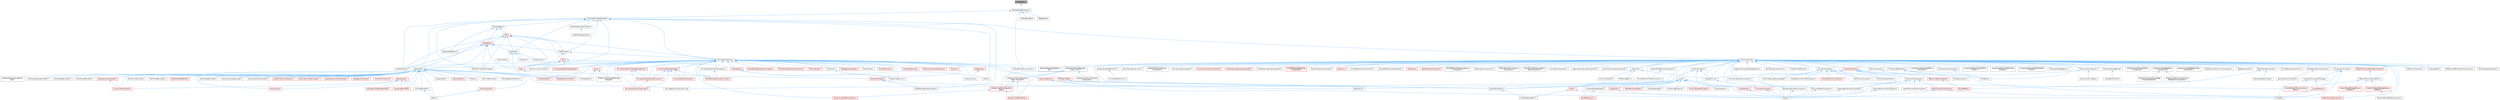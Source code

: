 digraph "WordMutex.h"
{
 // INTERACTIVE_SVG=YES
 // LATEX_PDF_SIZE
  bgcolor="transparent";
  edge [fontname=Helvetica,fontsize=10,labelfontname=Helvetica,labelfontsize=10];
  node [fontname=Helvetica,fontsize=10,shape=box,height=0.2,width=0.4];
  Node1 [id="Node000001",label="WordMutex.h",height=0.2,width=0.4,color="gray40", fillcolor="grey60", style="filled", fontcolor="black",tooltip=" "];
  Node1 -> Node2 [id="edge1_Node000001_Node000002",dir="back",color="steelblue1",style="solid",tooltip=" "];
  Node2 [id="Node000002",label="MallocBinnedCommon.h",height=0.2,width=0.4,color="grey40", fillcolor="white", style="filled",URL="$d9/d32/MallocBinnedCommon_8h.html",tooltip=" "];
  Node2 -> Node3 [id="edge2_Node000002_Node000003",dir="back",color="steelblue1",style="solid",tooltip=" "];
  Node3 [id="Node000003",label="ConcurrentLinearAllocator.h",height=0.2,width=0.4,color="grey40", fillcolor="white", style="filled",URL="$d7/d84/ConcurrentLinearAllocator_8h.html",tooltip=" "];
  Node3 -> Node4 [id="edge3_Node000003_Node000004",dir="back",color="steelblue1",style="solid",tooltip=" "];
  Node4 [id="Node000004",label="ActorComponent.h",height=0.2,width=0.4,color="grey40", fillcolor="white", style="filled",URL="$da/db1/ActorComponent_8h.html",tooltip=" "];
  Node4 -> Node5 [id="edge4_Node000004_Node000005",dir="back",color="steelblue1",style="solid",tooltip=" "];
  Node5 [id="Node000005",label="AIPerceptionComponent.h",height=0.2,width=0.4,color="grey40", fillcolor="white", style="filled",URL="$d6/d0a/AIPerceptionComponent_8h.html",tooltip=" "];
  Node4 -> Node6 [id="edge5_Node000004_Node000006",dir="back",color="steelblue1",style="solid",tooltip=" "];
  Node6 [id="Node000006",label="AIPerceptionStimuliSource\lComponent.h",height=0.2,width=0.4,color="grey40", fillcolor="white", style="filled",URL="$df/da3/AIPerceptionStimuliSourceComponent_8h.html",tooltip=" "];
  Node4 -> Node7 [id="edge6_Node000004_Node000007",dir="back",color="steelblue1",style="solid",tooltip=" "];
  Node7 [id="Node000007",label="ActorTextureStreamingBuild\lDataComponent.h",height=0.2,width=0.4,color="grey40", fillcolor="white", style="filled",URL="$d2/d6d/ActorTextureStreamingBuildDataComponent_8h.html",tooltip=" "];
  Node4 -> Node8 [id="edge7_Node000004_Node000008",dir="back",color="steelblue1",style="solid",tooltip=" "];
  Node8 [id="Node000008",label="AnimNextComponent.h",height=0.2,width=0.4,color="grey40", fillcolor="white", style="filled",URL="$d2/d67/AnimNextComponent_8h.html",tooltip=" "];
  Node4 -> Node9 [id="edge8_Node000004_Node000009",dir="back",color="steelblue1",style="solid",tooltip=" "];
  Node9 [id="Node000009",label="ApplicationLifecycleComponent.h",height=0.2,width=0.4,color="grey40", fillcolor="white", style="filled",URL="$de/db6/ApplicationLifecycleComponent_8h.html",tooltip=" "];
  Node4 -> Node10 [id="edge9_Node000004_Node000010",dir="back",color="steelblue1",style="solid",tooltip=" "];
  Node10 [id="Node000010",label="AsyncPhysicsInputComponent.h",height=0.2,width=0.4,color="grey40", fillcolor="white", style="filled",URL="$da/d20/AsyncPhysicsInputComponent_8h.html",tooltip=" "];
  Node4 -> Node11 [id="edge10_Node000004_Node000011",dir="back",color="steelblue1",style="solid",tooltip=" "];
  Node11 [id="Node000011",label="BlackboardComponent.h",height=0.2,width=0.4,color="grey40", fillcolor="white", style="filled",URL="$d9/d2d/BlackboardComponent_8h.html",tooltip=" "];
  Node11 -> Node12 [id="edge11_Node000011_Node000012",dir="back",color="steelblue1",style="solid",tooltip=" "];
  Node12 [id="Node000012",label="BlackboardKeyAllTypes.h",height=0.2,width=0.4,color="grey40", fillcolor="white", style="filled",URL="$d5/d34/BlackboardKeyAllTypes_8h.html",tooltip=" "];
  Node11 -> Node13 [id="edge12_Node000011_Node000013",dir="back",color="steelblue1",style="solid",tooltip=" "];
  Node13 [id="Node000013",label="ValueOrBBKey.h",height=0.2,width=0.4,color="red", fillcolor="#FFF0F0", style="filled",URL="$d4/d32/ValueOrBBKey_8h.html",tooltip=" "];
  Node4 -> Node37 [id="edge13_Node000004_Node000037",dir="back",color="steelblue1",style="solid",tooltip=" "];
  Node37 [id="Node000037",label="BlueprintComponentNodeSpawner.h",height=0.2,width=0.4,color="grey40", fillcolor="white", style="filled",URL="$d2/d98/BlueprintComponentNodeSpawner_8h.html",tooltip=" "];
  Node4 -> Node38 [id="edge14_Node000004_Node000038",dir="back",color="steelblue1",style="solid",tooltip=" "];
  Node38 [id="Node000038",label="BlueprintGraphDefinitions.h",height=0.2,width=0.4,color="grey40", fillcolor="white", style="filled",URL="$d7/d5e/BlueprintGraphDefinitions_8h.html",tooltip=" "];
  Node38 -> Node39 [id="edge15_Node000038_Node000039",dir="back",color="steelblue1",style="solid",tooltip=" "];
  Node39 [id="Node000039",label="AnimGraphDefinitions.h",height=0.2,width=0.4,color="grey40", fillcolor="white", style="filled",URL="$d9/d78/AnimGraphDefinitions_8h.html",tooltip=" "];
  Node4 -> Node40 [id="edge16_Node000004_Node000040",dir="back",color="steelblue1",style="solid",tooltip=" "];
  Node40 [id="Node000040",label="BoundsCopyComponent.h",height=0.2,width=0.4,color="grey40", fillcolor="white", style="filled",URL="$d2/d10/BoundsCopyComponent_8h.html",tooltip=" "];
  Node4 -> Node41 [id="edge17_Node000004_Node000041",dir="back",color="steelblue1",style="solid",tooltip=" "];
  Node41 [id="Node000041",label="BrainComponent.h",height=0.2,width=0.4,color="grey40", fillcolor="white", style="filled",URL="$d6/dc0/BrainComponent_8h.html",tooltip=" "];
  Node41 -> Node42 [id="edge18_Node000041_Node000042",dir="back",color="steelblue1",style="solid",tooltip=" "];
  Node42 [id="Node000042",label="BehaviorTreeComponent.h",height=0.2,width=0.4,color="red", fillcolor="#FFF0F0", style="filled",URL="$dc/d7b/BehaviorTreeComponent_8h.html",tooltip=" "];
  Node42 -> Node13 [id="edge19_Node000042_Node000013",dir="back",color="steelblue1",style="solid",tooltip=" "];
  Node4 -> Node70 [id="edge20_Node000004_Node000070",dir="back",color="steelblue1",style="solid",tooltip=" "];
  Node70 [id="Node000070",label="ChaosMoverBackend.h",height=0.2,width=0.4,color="grey40", fillcolor="white", style="filled",URL="$de/d0f/ChaosMoverBackend_8h.html",tooltip=" "];
  Node4 -> Node71 [id="edge21_Node000004_Node000071",dir="back",color="steelblue1",style="solid",tooltip=" "];
  Node71 [id="Node000071",label="Character.h",height=0.2,width=0.4,color="grey40", fillcolor="white", style="filled",URL="$db/dc7/Character_8h.html",tooltip=" "];
  Node71 -> Node72 [id="edge22_Node000071_Node000072",dir="back",color="steelblue1",style="solid",tooltip=" "];
  Node72 [id="Node000072",label="ArchVisCharacter.h",height=0.2,width=0.4,color="grey40", fillcolor="white", style="filled",URL="$d3/d2b/ArchVisCharacter_8h.html",tooltip=" "];
  Node71 -> Node73 [id="edge23_Node000071_Node000073",dir="back",color="steelblue1",style="solid",tooltip=" "];
  Node73 [id="Node000073",label="EQSTestingPawn.h",height=0.2,width=0.4,color="grey40", fillcolor="white", style="filled",URL="$de/d48/EQSTestingPawn_8h.html",tooltip=" "];
  Node71 -> Node74 [id="edge24_Node000071_Node000074",dir="back",color="steelblue1",style="solid",tooltip=" "];
  Node74 [id="Node000074",label="EngineMinimal.h",height=0.2,width=0.4,color="grey40", fillcolor="white", style="filled",URL="$d0/d2c/EngineMinimal_8h.html",tooltip=" "];
  Node74 -> Node75 [id="edge25_Node000074_Node000075",dir="back",color="steelblue1",style="solid",tooltip=" "];
  Node75 [id="Node000075",label="Engine.h",height=0.2,width=0.4,color="grey40", fillcolor="white", style="filled",URL="$d1/d34/Public_2Engine_8h.html",tooltip=" "];
  Node4 -> Node76 [id="edge26_Node000004_Node000076",dir="back",color="steelblue1",style="solid",tooltip=" "];
  Node76 [id="Node000076",label="ClusterUnionReplicatedProxy\lComponent.h",height=0.2,width=0.4,color="grey40", fillcolor="white", style="filled",URL="$da/d2c/ClusterUnionReplicatedProxyComponent_8h.html",tooltip=" "];
  Node4 -> Node77 [id="edge27_Node000004_Node000077",dir="back",color="steelblue1",style="solid",tooltip=" "];
  Node77 [id="Node000077",label="ComponentAssetBroker.h",height=0.2,width=0.4,color="grey40", fillcolor="white", style="filled",URL="$da/ddd/ComponentAssetBroker_8h.html",tooltip=" "];
  Node77 -> Node78 [id="edge28_Node000077_Node000078",dir="back",color="steelblue1",style="solid",tooltip=" "];
  Node78 [id="Node000078",label="AudioEditorModule.h",height=0.2,width=0.4,color="grey40", fillcolor="white", style="filled",URL="$d4/d28/AudioEditorModule_8h.html",tooltip=" "];
  Node4 -> Node79 [id="edge29_Node000004_Node000079",dir="back",color="steelblue1",style="solid",tooltip=" "];
  Node79 [id="Node000079",label="ComponentEditorContextMenu\lContex.h",height=0.2,width=0.4,color="grey40", fillcolor="white", style="filled",URL="$db/d71/ComponentEditorContextMenuContex_8h.html",tooltip=" "];
  Node4 -> Node80 [id="edge30_Node000004_Node000080",dir="back",color="steelblue1",style="solid",tooltip=" "];
  Node80 [id="Node000080",label="ComponentEditorUtils.h",height=0.2,width=0.4,color="grey40", fillcolor="white", style="filled",URL="$d0/d4b/ComponentEditorUtils_8h.html",tooltip=" "];
  Node80 -> Node81 [id="edge31_Node000080_Node000081",dir="back",color="steelblue1",style="solid",tooltip=" "];
  Node81 [id="Node000081",label="PackedLevelActor.h",height=0.2,width=0.4,color="grey40", fillcolor="white", style="filled",URL="$d7/dfa/PackedLevelActor_8h.html",tooltip=" "];
  Node80 -> Node82 [id="edge32_Node000080_Node000082",dir="back",color="steelblue1",style="solid",tooltip=" "];
  Node82 [id="Node000082",label="UnrealEd.h",height=0.2,width=0.4,color="grey40", fillcolor="white", style="filled",URL="$d2/d5f/UnrealEd_8h.html",tooltip=" "];
  Node4 -> Node83 [id="edge33_Node000004_Node000083",dir="back",color="steelblue1",style="solid",tooltip=" "];
  Node83 [id="Node000083",label="ComponentElementEditorCopy\lAndPaste.h",height=0.2,width=0.4,color="grey40", fillcolor="white", style="filled",URL="$da/d37/ComponentElementEditorCopyAndPaste_8h.html",tooltip=" "];
  Node4 -> Node84 [id="edge34_Node000004_Node000084",dir="back",color="steelblue1",style="solid",tooltip=" "];
  Node84 [id="Node000084",label="ComponentRecreateRenderState\lContext.h",height=0.2,width=0.4,color="grey40", fillcolor="white", style="filled",URL="$de/dd0/ComponentRecreateRenderStateContext_8h.html",tooltip=" "];
  Node4 -> Node85 [id="edge35_Node000004_Node000085",dir="back",color="steelblue1",style="solid",tooltip=" "];
  Node85 [id="Node000085",label="ComponentTypeRegistry.h",height=0.2,width=0.4,color="grey40", fillcolor="white", style="filled",URL="$dd/d81/ComponentTypeRegistry_8h.html",tooltip=" "];
  Node4 -> Node86 [id="edge36_Node000004_Node000086",dir="back",color="steelblue1",style="solid",tooltip=" "];
  Node86 [id="Node000086",label="ComponentVisualizer.h",height=0.2,width=0.4,color="grey40", fillcolor="white", style="filled",URL="$d3/d9b/ComponentVisualizer_8h.html",tooltip=" "];
  Node86 -> Node87 [id="edge37_Node000086_Node000087",dir="back",color="steelblue1",style="solid",tooltip=" "];
  Node87 [id="Node000087",label="ComponentVisualizerManager.h",height=0.2,width=0.4,color="grey40", fillcolor="white", style="filled",URL="$d5/d81/ComponentVisualizerManager_8h.html",tooltip=" "];
  Node87 -> Node82 [id="edge38_Node000087_Node000082",dir="back",color="steelblue1",style="solid",tooltip=" "];
  Node87 -> Node88 [id="edge39_Node000087_Node000088",dir="back",color="steelblue1",style="solid",tooltip=" "];
  Node88 [id="Node000088",label="UnrealEdEngine.h",height=0.2,width=0.4,color="red", fillcolor="#FFF0F0", style="filled",URL="$d2/d51/UnrealEdEngine_8h.html",tooltip=" "];
  Node88 -> Node82 [id="edge40_Node000088_Node000082",dir="back",color="steelblue1",style="solid",tooltip=" "];
  Node86 -> Node82 [id="edge41_Node000086_Node000082",dir="back",color="steelblue1",style="solid",tooltip=" "];
  Node86 -> Node88 [id="edge42_Node000086_Node000088",dir="back",color="steelblue1",style="solid",tooltip=" "];
  Node4 -> Node90 [id="edge43_Node000004_Node000090",dir="back",color="steelblue1",style="solid",tooltip=" "];
  Node90 [id="Node000090",label="DisplayClusterConfiguration\lTypes_ICVFX.h",height=0.2,width=0.4,color="grey40", fillcolor="white", style="filled",URL="$d3/dc4/DisplayClusterConfigurationTypes__ICVFX_8h.html",tooltip=" "];
  Node90 -> Node91 [id="edge44_Node000090_Node000091",dir="back",color="steelblue1",style="solid",tooltip=" "];
  Node91 [id="Node000091",label="DisplayClusterConfiguration\lTypes.h",height=0.2,width=0.4,color="red", fillcolor="#FFF0F0", style="filled",URL="$d5/dc6/DisplayClusterConfigurationTypes_8h.html",tooltip=" "];
  Node91 -> Node94 [id="edge45_Node000091_Node000094",dir="back",color="steelblue1",style="solid",tooltip=" "];
  Node94 [id="Node000094",label="DisplayClusterNetConnection.h",height=0.2,width=0.4,color="red", fillcolor="#FFF0F0", style="filled",URL="$d0/df0/DisplayClusterNetConnection_8h.html",tooltip=" "];
  Node91 -> Node96 [id="edge46_Node000091_Node000096",dir="back",color="steelblue1",style="solid",tooltip=" "];
  Node96 [id="Node000096",label="DisplayClusterRootActor.h",height=0.2,width=0.4,color="red", fillcolor="#FFF0F0", style="filled",URL="$d0/d41/DisplayClusterRootActor_8h.html",tooltip=" "];
  Node90 -> Node101 [id="edge47_Node000090_Node000101",dir="back",color="steelblue1",style="solid",tooltip=" "];
  Node101 [id="Node000101",label="DisplayClusterConfiguration\lTypes_Viewport.h",height=0.2,width=0.4,color="grey40", fillcolor="white", style="filled",URL="$d1/d6b/DisplayClusterConfigurationTypes__Viewport_8h.html",tooltip=" "];
  Node101 -> Node91 [id="edge48_Node000101_Node000091",dir="back",color="steelblue1",style="solid",tooltip=" "];
  Node101 -> Node96 [id="edge49_Node000101_Node000096",dir="back",color="steelblue1",style="solid",tooltip=" "];
  Node90 -> Node102 [id="edge50_Node000090_Node000102",dir="back",color="steelblue1",style="solid",tooltip=" "];
  Node102 [id="Node000102",label="DisplayClusterICVFXCamera\lComponent.h",height=0.2,width=0.4,color="grey40", fillcolor="white", style="filled",URL="$d9/de0/DisplayClusterICVFXCameraComponent_8h.html",tooltip=" "];
  Node90 -> Node96 [id="edge51_Node000090_Node000096",dir="back",color="steelblue1",style="solid",tooltip=" "];
  Node4 -> Node103 [id="edge52_Node000004_Node000103",dir="back",color="steelblue1",style="solid",tooltip=" "];
  Node103 [id="Node000103",label="DisplayClusterPreviewShare\lComponent.h",height=0.2,width=0.4,color="grey40", fillcolor="white", style="filled",URL="$d0/d2c/DisplayClusterPreviewShareComponent_8h.html",tooltip=" "];
  Node4 -> Node104 [id="edge53_Node000004_Node000104",dir="back",color="steelblue1",style="solid",tooltip=" "];
  Node104 [id="Node000104",label="DisplayClusterStageActor\lComponent.h",height=0.2,width=0.4,color="grey40", fillcolor="white", style="filled",URL="$d6/d98/DisplayClusterStageActorComponent_8h.html",tooltip=" "];
  Node104 -> Node105 [id="edge54_Node000104_Node000105",dir="back",color="steelblue1",style="solid",tooltip=" "];
  Node105 [id="Node000105",label="DisplayClusterChromakeyCard\lStageActorComponent.h",height=0.2,width=0.4,color="grey40", fillcolor="white", style="filled",URL="$db/dbc/DisplayClusterChromakeyCardStageActorComponent_8h.html",tooltip=" "];
  Node104 -> Node106 [id="edge55_Node000104_Node000106",dir="back",color="steelblue1",style="solid",tooltip=" "];
  Node106 [id="Node000106",label="DisplayClusterLightCardStage\lActorComponent.h",height=0.2,width=0.4,color="grey40", fillcolor="white", style="filled",URL="$d0/db9/DisplayClusterLightCardStageActorComponent_8h.html",tooltip=" "];
  Node4 -> Node107 [id="edge56_Node000004_Node000107",dir="back",color="steelblue1",style="solid",tooltip=" "];
  Node107 [id="Node000107",label="DisplayClusterStageGeometry\lComponent.h",height=0.2,width=0.4,color="grey40", fillcolor="white", style="filled",URL="$d2/df3/DisplayClusterStageGeometryComponent_8h.html",tooltip=" "];
  Node4 -> Node108 [id="edge57_Node000004_Node000108",dir="back",color="steelblue1",style="solid",tooltip=" "];
  Node108 [id="Node000108",label="DisplayClusterSyncTickComponent.h",height=0.2,width=0.4,color="grey40", fillcolor="white", style="filled",URL="$d5/d00/DisplayClusterSyncTickComponent_8h.html",tooltip=" "];
  Node4 -> Node109 [id="edge58_Node000004_Node000109",dir="back",color="steelblue1",style="solid",tooltip=" "];
  Node109 [id="Node000109",label="DlgReferenceTree.h",height=0.2,width=0.4,color="grey40", fillcolor="white", style="filled",URL="$db/dd3/DlgReferenceTree_8h.html",tooltip=" "];
  Node4 -> Node74 [id="edge59_Node000004_Node000074",dir="back",color="steelblue1",style="solid",tooltip=" "];
  Node4 -> Node110 [id="edge60_Node000004_Node000110",dir="back",color="steelblue1",style="solid",tooltip=" "];
  Node110 [id="Node000110",label="EngineSharedPCH.h",height=0.2,width=0.4,color="grey40", fillcolor="white", style="filled",URL="$dc/dbb/EngineSharedPCH_8h.html",tooltip=" "];
  Node110 -> Node111 [id="edge61_Node000110_Node000111",dir="back",color="steelblue1",style="solid",tooltip=" "];
  Node111 [id="Node000111",label="UnrealEdSharedPCH.h",height=0.2,width=0.4,color="grey40", fillcolor="white", style="filled",URL="$d1/de6/UnrealEdSharedPCH_8h.html",tooltip=" "];
  Node4 -> Node112 [id="edge62_Node000004_Node000112",dir="back",color="steelblue1",style="solid",tooltip=" "];
  Node112 [id="Node000112",label="GameplayTasksComponent.h",height=0.2,width=0.4,color="grey40", fillcolor="white", style="filled",URL="$d6/d36/GameplayTasksComponent_8h.html",tooltip=" "];
  Node112 -> Node113 [id="edge63_Node000112_Node000113",dir="back",color="steelblue1",style="solid",tooltip=" "];
  Node113 [id="Node000113",label="AbilitySystemComponent.h",height=0.2,width=0.4,color="grey40", fillcolor="white", style="filled",URL="$d0/da3/AbilitySystemComponent_8h.html",tooltip=" "];
  Node4 -> Node114 [id="edge64_Node000004_Node000114",dir="back",color="steelblue1",style="solid",tooltip=" "];
  Node114 [id="Node000114",label="InputComponent.h",height=0.2,width=0.4,color="grey40", fillcolor="white", style="filled",URL="$d4/de7/InputComponent_8h.html",tooltip=" "];
  Node114 -> Node74 [id="edge65_Node000114_Node000074",dir="back",color="steelblue1",style="solid",tooltip=" "];
  Node114 -> Node110 [id="edge66_Node000114_Node000110",dir="back",color="steelblue1",style="solid",tooltip=" "];
  Node114 -> Node115 [id="edge67_Node000114_Node000115",dir="back",color="steelblue1",style="solid",tooltip=" "];
  Node115 [id="Node000115",label="InputSettings.h",height=0.2,width=0.4,color="red", fillcolor="#FFF0F0", style="filled",URL="$da/d88/InputSettings_8h.html",tooltip=" "];
  Node115 -> Node75 [id="edge68_Node000115_Node000075",dir="back",color="steelblue1",style="solid",tooltip=" "];
  Node4 -> Node118 [id="edge69_Node000004_Node000118",dir="back",color="steelblue1",style="solid",tooltip=" "];
  Node118 [id="Node000118",label="KismetReinstanceUtilities.h",height=0.2,width=0.4,color="grey40", fillcolor="white", style="filled",URL="$d4/dae/KismetReinstanceUtilities_8h.html",tooltip=" "];
  Node4 -> Node119 [id="edge70_Node000004_Node000119",dir="back",color="steelblue1",style="solid",tooltip=" "];
  Node119 [id="Node000119",label="LODSyncComponent.h",height=0.2,width=0.4,color="grey40", fillcolor="white", style="filled",URL="$d0/dbf/LODSyncComponent_8h.html",tooltip=" "];
  Node4 -> Node120 [id="edge71_Node000004_Node000120",dir="back",color="steelblue1",style="solid",tooltip=" "];
  Node120 [id="Node000120",label="LandscapeEdit.h",height=0.2,width=0.4,color="grey40", fillcolor="white", style="filled",URL="$df/d61/LandscapeEdit_8h.html",tooltip=" "];
  Node4 -> Node121 [id="edge72_Node000004_Node000121",dir="back",color="steelblue1",style="solid",tooltip=" "];
  Node121 [id="Node000121",label="Level.h",height=0.2,width=0.4,color="grey40", fillcolor="white", style="filled",URL="$d9/da2/Level_8h.html",tooltip=" "];
  Node121 -> Node122 [id="edge73_Node000121_Node000122",dir="back",color="steelblue1",style="solid",tooltip=" "];
  Node122 [id="Node000122",label="AsyncRegisterLevelContext.cpp",height=0.2,width=0.4,color="grey40", fillcolor="white", style="filled",URL="$da/df8/AsyncRegisterLevelContext_8cpp.html",tooltip=" "];
  Node121 -> Node123 [id="edge74_Node000121_Node000123",dir="back",color="steelblue1",style="solid",tooltip=" "];
  Node123 [id="Node000123",label="Editor.h",height=0.2,width=0.4,color="red", fillcolor="#FFF0F0", style="filled",URL="$de/d6e/Editor_8h.html",tooltip=" "];
  Node123 -> Node82 [id="edge75_Node000123_Node000082",dir="back",color="steelblue1",style="solid",tooltip=" "];
  Node123 -> Node111 [id="edge76_Node000123_Node000111",dir="back",color="steelblue1",style="solid",tooltip=" "];
  Node121 -> Node75 [id="edge77_Node000121_Node000075",dir="back",color="steelblue1",style="solid",tooltip=" "];
  Node121 -> Node110 [id="edge78_Node000121_Node000110",dir="back",color="steelblue1",style="solid",tooltip=" "];
  Node121 -> Node350 [id="edge79_Node000121_Node000350",dir="back",color="steelblue1",style="solid",tooltip=" "];
  Node350 [id="Node000350",label="EngineUtils.h",height=0.2,width=0.4,color="red", fillcolor="#FFF0F0", style="filled",URL="$d4/d61/EngineUtils_8h.html",tooltip=" "];
  Node350 -> Node75 [id="edge80_Node000350_Node000075",dir="back",color="steelblue1",style="solid",tooltip=" "];
  Node121 -> Node357 [id="edge81_Node000121_Node000357",dir="back",color="steelblue1",style="solid",tooltip=" "];
  Node357 [id="Node000357",label="ExternalPackageHelper.h",height=0.2,width=0.4,color="grey40", fillcolor="white", style="filled",URL="$d3/d2f/ExternalPackageHelper_8h.html",tooltip=" "];
  Node357 -> Node358 [id="edge82_Node000357_Node000358",dir="back",color="steelblue1",style="solid",tooltip=" "];
  Node358 [id="Node000358",label="WorldDataLayers.h",height=0.2,width=0.4,color="red", fillcolor="#FFF0F0", style="filled",URL="$d1/d1d/WorldDataLayers_8h.html",tooltip=" "];
  Node121 -> Node359 [id="edge83_Node000121_Node000359",dir="back",color="steelblue1",style="solid",tooltip=" "];
  Node359 [id="Node000359",label="LevelDragDropOp.h",height=0.2,width=0.4,color="grey40", fillcolor="white", style="filled",URL="$dc/da5/LevelDragDropOp_8h.html",tooltip=" "];
  Node121 -> Node360 [id="edge84_Node000121_Node000360",dir="back",color="steelblue1",style="solid",tooltip=" "];
  Node360 [id="Node000360",label="LevelScriptBlueprint.h",height=0.2,width=0.4,color="grey40", fillcolor="white", style="filled",URL="$da/dfb/LevelScriptBlueprint_8h.html",tooltip=" "];
  Node121 -> Node361 [id="edge85_Node000121_Node000361",dir="back",color="steelblue1",style="solid",tooltip=" "];
  Node361 [id="Node000361",label="PrimitiveSceneProxyDesc.h",height=0.2,width=0.4,color="red", fillcolor="#FFF0F0", style="filled",URL="$d8/d20/PrimitiveSceneProxyDesc_8h.html",tooltip=" "];
  Node121 -> Node372 [id="edge86_Node000121_Node000372",dir="back",color="steelblue1",style="solid",tooltip=" "];
  Node372 [id="Node000372",label="SurfaceIterators.h",height=0.2,width=0.4,color="grey40", fillcolor="white", style="filled",URL="$da/de6/SurfaceIterators_8h.html",tooltip=" "];
  Node121 -> Node358 [id="edge87_Node000121_Node000358",dir="back",color="steelblue1",style="solid",tooltip=" "];
  Node121 -> Node373 [id="edge88_Node000121_Node000373",dir="back",color="steelblue1",style="solid",tooltip=" "];
  Node373 [id="Node000373",label="WorldPartitionHelpers.h",height=0.2,width=0.4,color="red", fillcolor="#FFF0F0", style="filled",URL="$d9/dff/WorldPartitionHelpers_8h.html",tooltip=" "];
  Node4 -> Node375 [id="edge89_Node000004_Node000375",dir="back",color="steelblue1",style="solid",tooltip=" "];
  Node375 [id="Node000375",label="MarkActorRenderStateDirty\lTask.h",height=0.2,width=0.4,color="grey40", fillcolor="white", style="filled",URL="$d0/d61/MarkActorRenderStateDirtyTask_8h.html",tooltip=" "];
  Node4 -> Node376 [id="edge90_Node000004_Node000376",dir="back",color="steelblue1",style="solid",tooltip=" "];
  Node376 [id="Node000376",label="MaterialList.h",height=0.2,width=0.4,color="grey40", fillcolor="white", style="filled",URL="$df/d0c/MaterialList_8h.html",tooltip=" "];
  Node4 -> Node377 [id="edge91_Node000004_Node000377",dir="back",color="steelblue1",style="solid",tooltip=" "];
  Node377 [id="Node000377",label="MetasoundOfflinePlayerComponent.h",height=0.2,width=0.4,color="grey40", fillcolor="white", style="filled",URL="$d8/d8f/MetasoundOfflinePlayerComponent_8h.html",tooltip=" "];
  Node4 -> Node378 [id="edge92_Node000004_Node000378",dir="back",color="steelblue1",style="solid",tooltip=" "];
  Node378 [id="Node000378",label="ModularVehicleBaseComponent.h",height=0.2,width=0.4,color="grey40", fillcolor="white", style="filled",URL="$d3/dc7/ModularVehicleBaseComponent_8h.html",tooltip=" "];
  Node4 -> Node379 [id="edge93_Node000004_Node000379",dir="back",color="steelblue1",style="solid",tooltip=" "];
  Node379 [id="Node000379",label="MovementComponent.h",height=0.2,width=0.4,color="grey40", fillcolor="white", style="filled",URL="$dd/dc8/MovementComponent_8h.html",tooltip=" "];
  Node379 -> Node75 [id="edge94_Node000379_Node000075",dir="back",color="steelblue1",style="solid",tooltip=" "];
  Node379 -> Node380 [id="edge95_Node000379_Node000380",dir="back",color="steelblue1",style="solid",tooltip=" "];
  Node380 [id="Node000380",label="InterpToMovementComponent.h",height=0.2,width=0.4,color="grey40", fillcolor="white", style="filled",URL="$db/d5e/InterpToMovementComponent_8h.html",tooltip=" "];
  Node379 -> Node381 [id="edge96_Node000379_Node000381",dir="back",color="steelblue1",style="solid",tooltip=" "];
  Node381 [id="Node000381",label="NavMovementComponent.h",height=0.2,width=0.4,color="red", fillcolor="#FFF0F0", style="filled",URL="$de/d97/NavMovementComponent_8h.html",tooltip=" "];
  Node381 -> Node75 [id="edge97_Node000381_Node000075",dir="back",color="steelblue1",style="solid",tooltip=" "];
  Node381 -> Node382 [id="edge98_Node000381_Node000382",dir="back",color="steelblue1",style="solid",tooltip=" "];
  Node382 [id="Node000382",label="PathFollowingComponent.h",height=0.2,width=0.4,color="red", fillcolor="#FFF0F0", style="filled",URL="$d5/d0b/PathFollowingComponent_8h.html",tooltip=" "];
  Node379 -> Node404 [id="edge99_Node000379_Node000404",dir="back",color="steelblue1",style="solid",tooltip=" "];
  Node404 [id="Node000404",label="ProjectileMovementComponent.h",height=0.2,width=0.4,color="grey40", fillcolor="white", style="filled",URL="$dd/d2f/ProjectileMovementComponent_8h.html",tooltip=" "];
  Node404 -> Node75 [id="edge100_Node000404_Node000075",dir="back",color="steelblue1",style="solid",tooltip=" "];
  Node379 -> Node405 [id="edge101_Node000379_Node000405",dir="back",color="steelblue1",style="solid",tooltip=" "];
  Node405 [id="Node000405",label="RotatingMovementComponent.h",height=0.2,width=0.4,color="grey40", fillcolor="white", style="filled",URL="$da/db6/RotatingMovementComponent_8h.html",tooltip=" "];
  Node405 -> Node75 [id="edge102_Node000405_Node000075",dir="back",color="steelblue1",style="solid",tooltip=" "];
  Node4 -> Node406 [id="edge103_Node000004_Node000406",dir="back",color="steelblue1",style="solid",tooltip=" "];
  Node406 [id="Node000406",label="MoverComponent.h",height=0.2,width=0.4,color="grey40", fillcolor="white", style="filled",URL="$dc/d95/MoverComponent_8h.html",tooltip=" "];
  Node406 -> Node407 [id="edge104_Node000406_Node000407",dir="back",color="steelblue1",style="solid",tooltip=" "];
  Node407 [id="Node000407",label="CharacterMoverComponent.h",height=0.2,width=0.4,color="red", fillcolor="#FFF0F0", style="filled",URL="$d2/d92/CharacterMoverComponent_8h.html",tooltip=" "];
  Node406 -> Node410 [id="edge105_Node000406_Node000410",dir="back",color="steelblue1",style="solid",tooltip=" "];
  Node410 [id="Node000410",label="MotionWarpingMoverAdapter.h",height=0.2,width=0.4,color="grey40", fillcolor="white", style="filled",URL="$d2/dbb/MotionWarpingMoverAdapter_8h.html",tooltip=" "];
  Node406 -> Node401 [id="edge106_Node000406_Node000401",dir="back",color="steelblue1",style="solid",tooltip=" "];
  Node401 [id="Node000401",label="MoverNetworkPhysicsLiaison\lBase.h",height=0.2,width=0.4,color="red", fillcolor="#FFF0F0", style="filled",URL="$d6/d54/MoverNetworkPhysicsLiaisonBase_8h.html",tooltip=" "];
  Node406 -> Node411 [id="edge107_Node000406_Node000411",dir="back",color="steelblue1",style="solid",tooltip=" "];
  Node411 [id="Node000411",label="NavMoverComponent.h",height=0.2,width=0.4,color="grey40", fillcolor="white", style="filled",URL="$df/dbc/NavMoverComponent_8h.html",tooltip=" "];
  Node406 -> Node412 [id="edge108_Node000406_Node000412",dir="back",color="steelblue1",style="solid",tooltip=" "];
  Node412 [id="Node000412",label="PathedPhysicsMoverComponent.h",height=0.2,width=0.4,color="grey40", fillcolor="white", style="filled",URL="$d2/dea/PathedPhysicsMoverComponent_8h.html",tooltip=" "];
  Node406 -> Node413 [id="edge109_Node000406_Node000413",dir="back",color="steelblue1",style="solid",tooltip=" "];
  Node413 [id="Node000413",label="PhysicsStanceModifier.h",height=0.2,width=0.4,color="grey40", fillcolor="white", style="filled",URL="$dc/d04/PhysicsStanceModifier_8h.html",tooltip=" "];
  Node4 -> Node414 [id="edge110_Node000004_Node000414",dir="back",color="steelblue1",style="solid",tooltip=" "];
  Node414 [id="Node000414",label="MoverDebugComponent.h",height=0.2,width=0.4,color="grey40", fillcolor="white", style="filled",URL="$d8/d6c/MoverDebugComponent_8h.html",tooltip=" "];
  Node4 -> Node415 [id="edge111_Node000004_Node000415",dir="back",color="steelblue1",style="solid",tooltip=" "];
  Node415 [id="Node000415",label="MoverNetworkPredictionLiaison.h",height=0.2,width=0.4,color="grey40", fillcolor="white", style="filled",URL="$d3/da4/MoverNetworkPredictionLiaison_8h.html",tooltip=" "];
  Node4 -> Node416 [id="edge112_Node000004_Node000416",dir="back",color="steelblue1",style="solid",tooltip=" "];
  Node416 [id="Node000416",label="MoverStandaloneLiaison.h",height=0.2,width=0.4,color="grey40", fillcolor="white", style="filled",URL="$dd/d84/MoverStandaloneLiaison_8h.html",tooltip=" "];
  Node4 -> Node417 [id="edge113_Node000004_Node000417",dir="back",color="steelblue1",style="solid",tooltip=" "];
  Node417 [id="Node000417",label="MusicClockComponent.h",height=0.2,width=0.4,color="grey40", fillcolor="white", style="filled",URL="$dc/dd9/MusicClockComponent_8h.html",tooltip=" "];
  Node417 -> Node418 [id="edge114_Node000417_Node000418",dir="back",color="steelblue1",style="solid",tooltip=" "];
  Node418 [id="Node000418",label="MusicClockDriverBase.h",height=0.2,width=0.4,color="grey40", fillcolor="white", style="filled",URL="$d5/d9a/MusicClockDriverBase_8h.html",tooltip=" "];
  Node417 -> Node419 [id="edge115_Node000417_Node000419",dir="back",color="steelblue1",style="solid",tooltip=" "];
  Node419 [id="Node000419",label="MusicTempometerComponent.h",height=0.2,width=0.4,color="grey40", fillcolor="white", style="filled",URL="$d9/ddf/MusicTempometerComponent_8h.html",tooltip=" "];
  Node4 -> Node419 [id="edge116_Node000004_Node000419",dir="back",color="steelblue1",style="solid",tooltip=" "];
  Node4 -> Node411 [id="edge117_Node000004_Node000411",dir="back",color="steelblue1",style="solid",tooltip=" "];
  Node4 -> Node394 [id="edge118_Node000004_Node000394",dir="back",color="steelblue1",style="solid",tooltip=" "];
  Node394 [id="Node000394",label="NetworkPhysicsComponent.h",height=0.2,width=0.4,color="grey40", fillcolor="white", style="filled",URL="$d5/dcb/NetworkPhysicsComponent_8h.html",tooltip=" "];
  Node394 -> Node395 [id="edge119_Node000394_Node000395",dir="back",color="steelblue1",style="solid",tooltip=" "];
  Node395 [id="Node000395",label="ChaosSimModuleManagerAsync\lCallback.h",height=0.2,width=0.4,color="red", fillcolor="#FFF0F0", style="filled",URL="$d7/dd0/ChaosSimModuleManagerAsyncCallback_8h.html",tooltip=" "];
  Node395 -> Node378 [id="edge120_Node000395_Node000378",dir="back",color="steelblue1",style="solid",tooltip=" "];
  Node394 -> Node399 [id="edge121_Node000394_Node000399",dir="back",color="steelblue1",style="solid",tooltip=" "];
  Node399 [id="Node000399",label="ChaosVehicleManagerAsync\lCallback.h",height=0.2,width=0.4,color="red", fillcolor="#FFF0F0", style="filled",URL="$d4/dea/ChaosVehicleManagerAsyncCallback_8h.html",tooltip=" "];
  Node394 -> Node401 [id="edge122_Node000394_Node000401",dir="back",color="steelblue1",style="solid",tooltip=" "];
  Node4 -> Node420 [id="edge123_Node000004_Node000420",dir="back",color="steelblue1",style="solid",tooltip=" "];
  Node420 [id="Node000420",label="NetworkPhysicsSettingsComponent.h",height=0.2,width=0.4,color="red", fillcolor="#FFF0F0", style="filled",URL="$dc/dea/NetworkPhysicsSettingsComponent_8h.html",tooltip=" "];
  Node420 -> Node394 [id="edge124_Node000420_Node000394",dir="back",color="steelblue1",style="solid",tooltip=" "];
  Node4 -> Node422 [id="edge125_Node000004_Node000422",dir="back",color="steelblue1",style="solid",tooltip=" "];
  Node422 [id="Node000422",label="NetworkPredictionComponent.h",height=0.2,width=0.4,color="grey40", fillcolor="white", style="filled",URL="$d9/d97/NetworkPredictionComponent_8h.html",tooltip=" "];
  Node422 -> Node415 [id="edge126_Node000422_Node000415",dir="back",color="steelblue1",style="solid",tooltip=" "];
  Node4 -> Node423 [id="edge127_Node000004_Node000423",dir="back",color="steelblue1",style="solid",tooltip=" "];
  Node423 [id="Node000423",label="NetworkPredictionPhysics\lComponent.h",height=0.2,width=0.4,color="grey40", fillcolor="white", style="filled",URL="$d1/d6b/NetworkPredictionPhysicsComponent_8h.html",tooltip=" "];
  Node4 -> Node382 [id="edge128_Node000004_Node000382",dir="back",color="steelblue1",style="solid",tooltip=" "];
  Node4 -> Node424 [id="edge129_Node000004_Node000424",dir="back",color="steelblue1",style="solid",tooltip=" "];
  Node424 [id="Node000424",label="PawnNoiseEmitterComponent.h",height=0.2,width=0.4,color="grey40", fillcolor="white", style="filled",URL="$de/d71/PawnNoiseEmitterComponent_8h.html",tooltip=" "];
  Node424 -> Node75 [id="edge130_Node000424_Node000075",dir="back",color="steelblue1",style="solid",tooltip=" "];
  Node4 -> Node425 [id="edge131_Node000004_Node000425",dir="back",color="steelblue1",style="solid",tooltip=" "];
  Node425 [id="Node000425",label="PawnSensingComponent.h",height=0.2,width=0.4,color="grey40", fillcolor="white", style="filled",URL="$d0/d30/PawnSensingComponent_8h.html",tooltip=" "];
  Node4 -> Node426 [id="edge132_Node000004_Node000426",dir="back",color="steelblue1",style="solid",tooltip=" "];
  Node426 [id="Node000426",label="PhysicalAnimationComponent.h",height=0.2,width=0.4,color="red", fillcolor="#FFF0F0", style="filled",URL="$de/d7f/PhysicalAnimationComponent_8h.html",tooltip=" "];
  Node4 -> Node428 [id="edge133_Node000004_Node000428",dir="back",color="steelblue1",style="solid",tooltip=" "];
  Node428 [id="Node000428",label="PhysicsHandleComponent.h",height=0.2,width=0.4,color="grey40", fillcolor="white", style="filled",URL="$d5/dd0/PhysicsHandleComponent_8h.html",tooltip=" "];
  Node428 -> Node75 [id="edge134_Node000428_Node000075",dir="back",color="steelblue1",style="solid",tooltip=" "];
  Node4 -> Node429 [id="edge135_Node000004_Node000429",dir="back",color="steelblue1",style="solid",tooltip=" "];
  Node429 [id="Node000429",label="PixelStreaming2InputComponent.h",height=0.2,width=0.4,color="red", fillcolor="#FFF0F0", style="filled",URL="$da/dda/PixelStreaming2InputComponent_8h.html",tooltip=" "];
  Node4 -> Node431 [id="edge136_Node000004_Node000431",dir="back",color="steelblue1",style="solid",tooltip=" "];
  Node431 [id="Node000431",label="PixelStreamingInputComponent.h",height=0.2,width=0.4,color="grey40", fillcolor="white", style="filled",URL="$d5/d26/PixelStreamingInputComponent_8h.html",tooltip=" "];
  Node4 -> Node432 [id="edge137_Node000004_Node000432",dir="back",color="steelblue1",style="solid",tooltip=" "];
  Node432 [id="Node000432",label="PixelStreamingSignalling\lComponent.h",height=0.2,width=0.4,color="red", fillcolor="#FFF0F0", style="filled",URL="$df/d48/PixelStreamingSignallingComponent_8h.html",tooltip=" "];
  Node4 -> Node434 [id="edge138_Node000004_Node000434",dir="back",color="steelblue1",style="solid",tooltip=" "];
  Node434 [id="Node000434",label="PlatformEventsComponent.h",height=0.2,width=0.4,color="grey40", fillcolor="white", style="filled",URL="$d7/db9/PlatformEventsComponent_8h.html",tooltip=" "];
  Node4 -> Node435 [id="edge139_Node000004_Node000435",dir="back",color="steelblue1",style="solid",tooltip=" "];
  Node435 [id="Node000435",label="SComponentClassCombo.h",height=0.2,width=0.4,color="grey40", fillcolor="white", style="filled",URL="$dc/df2/SComponentClassCombo_8h.html",tooltip=" "];
  Node435 -> Node304 [id="edge140_Node000435_Node000304",dir="back",color="steelblue1",style="solid",tooltip=" "];
  Node304 [id="Node000304",label="SSCSEditor.h",height=0.2,width=0.4,color="grey40", fillcolor="white", style="filled",URL="$d0/d2e/SSCSEditor_8h.html",tooltip=" "];
  Node4 -> Node304 [id="edge141_Node000004_Node000304",dir="back",color="steelblue1",style="solid",tooltip=" "];
  Node4 -> Node436 [id="edge142_Node000004_Node000436",dir="back",color="steelblue1",style="solid",tooltip=" "];
  Node436 [id="Node000436",label="SceneComponent.h",height=0.2,width=0.4,color="red", fillcolor="#FFF0F0", style="filled",URL="$dd/de8/SceneComponent_8h.html",tooltip=" "];
  Node436 -> Node74 [id="edge143_Node000436_Node000074",dir="back",color="steelblue1",style="solid",tooltip=" "];
  Node436 -> Node110 [id="edge144_Node000436_Node000110",dir="back",color="steelblue1",style="solid",tooltip=" "];
  Node436 -> Node379 [id="edge145_Node000436_Node000379",dir="back",color="steelblue1",style="solid",tooltip=" "];
  Node436 -> Node413 [id="edge146_Node000436_Node000413",dir="back",color="steelblue1",style="solid",tooltip=" "];
  Node436 -> Node304 [id="edge147_Node000436_Node000304",dir="back",color="steelblue1",style="solid",tooltip=" "];
  Node4 -> Node1874 [id="edge148_Node000004_Node001874",dir="back",color="steelblue1",style="solid",tooltip=" "];
  Node1874 [id="Node001874",label="Selection.h",height=0.2,width=0.4,color="red", fillcolor="#FFF0F0", style="filled",URL="$d9/d60/Editor_2UnrealEd_2Public_2Selection_8h.html",tooltip=" "];
  Node4 -> Node1879 [id="edge149_Node000004_Node001879",dir="back",color="steelblue1",style="solid",tooltip=" "];
  Node1879 [id="Node001879",label="SmartObjectUserComponent.h",height=0.2,width=0.4,color="grey40", fillcolor="white", style="filled",URL="$d5/d23/SmartObjectUserComponent_8h.html",tooltip=" "];
  Node4 -> Node1880 [id="edge150_Node000004_Node001880",dir="back",color="steelblue1",style="solid",tooltip=" "];
  Node1880 [id="Node001880",label="SourceEffectEnvelopeFollower.h",height=0.2,width=0.4,color="grey40", fillcolor="white", style="filled",URL="$d9/d77/SourceEffectEnvelopeFollower_8h.html",tooltip=" "];
  Node4 -> Node1881 [id="edge151_Node000004_Node001881",dir="back",color="steelblue1",style="solid",tooltip=" "];
  Node1881 [id="Node001881",label="TimelineComponent.h",height=0.2,width=0.4,color="red", fillcolor="#FFF0F0", style="filled",URL="$d8/d17/TimelineComponent_8h.html",tooltip=" "];
  Node1881 -> Node75 [id="edge152_Node001881_Node000075",dir="back",color="steelblue1",style="solid",tooltip=" "];
  Node4 -> Node785 [id="edge153_Node000004_Node000785",dir="back",color="steelblue1",style="solid",tooltip=" "];
  Node785 [id="Node000785",label="TraceFilter.h",height=0.2,width=0.4,color="red", fillcolor="#FFF0F0", style="filled",URL="$de/dc1/TraceFilter_8h.html",tooltip=" "];
  Node4 -> Node1883 [id="edge154_Node000004_Node001883",dir="back",color="steelblue1",style="solid",tooltip=" "];
  Node1883 [id="Node001883",label="WaterTerrainComponent.h",height=0.2,width=0.4,color="red", fillcolor="#FFF0F0", style="filled",URL="$d2/dd6/WaterTerrainComponent_8h.html",tooltip=" "];
  Node4 -> Node1884 [id="edge155_Node000004_Node001884",dir="back",color="steelblue1",style="solid",tooltip=" "];
  Node1884 [id="Node001884",label="WorldPartitionStreamingSource\lComponent.h",height=0.2,width=0.4,color="grey40", fillcolor="white", style="filled",URL="$dd/d3c/WorldPartitionStreamingSourceComponent_8h.html",tooltip=" "];
  Node3 -> Node1885 [id="edge156_Node000003_Node001885",dir="back",color="steelblue1",style="solid",tooltip=" "];
  Node1885 [id="Node001885",label="Coroutine.h",height=0.2,width=0.4,color="grey40", fillcolor="white", style="filled",URL="$d9/dfc/Coroutine_8h.html",tooltip=" "];
  Node1885 -> Node1886 [id="edge157_Node001885_Node001886",dir="back",color="steelblue1",style="solid",tooltip=" "];
  Node1886 [id="Node001886",label="CoroEvent.h",height=0.2,width=0.4,color="grey40", fillcolor="white", style="filled",URL="$d3/d4f/CoroEvent_8h.html",tooltip=" "];
  Node1885 -> Node1887 [id="edge158_Node001885_Node001887",dir="back",color="steelblue1",style="solid",tooltip=" "];
  Node1887 [id="Node001887",label="CoroParallelFor.h",height=0.2,width=0.4,color="grey40", fillcolor="white", style="filled",URL="$d2/d05/CoroParallelFor_8h.html",tooltip=" "];
  Node1885 -> Node1888 [id="edge159_Node001885_Node001888",dir="back",color="steelblue1",style="solid",tooltip=" "];
  Node1888 [id="Node001888",label="CoroSpinLock.h",height=0.2,width=0.4,color="grey40", fillcolor="white", style="filled",URL="$dc/db7/CoroSpinLock_8h.html",tooltip=" "];
  Node1885 -> Node1889 [id="edge160_Node001885_Node001889",dir="back",color="steelblue1",style="solid",tooltip=" "];
  Node1889 [id="Node001889",label="CoroTimeout.h",height=0.2,width=0.4,color="grey40", fillcolor="white", style="filled",URL="$d5/d68/CoroTimeout_8h.html",tooltip=" "];
  Node3 -> Node1890 [id="edge161_Node000003_Node001890",dir="back",color="steelblue1",style="solid",tooltip=" "];
  Node1890 [id="Node001890",label="IoStore.h",height=0.2,width=0.4,color="grey40", fillcolor="white", style="filled",URL="$d5/d52/IoStore_8h.html",tooltip=" "];
  Node3 -> Node1891 [id="edge162_Node000003_Node001891",dir="back",color="steelblue1",style="solid",tooltip=" "];
  Node1891 [id="Node001891",label="LocalWorkQueue.h",height=0.2,width=0.4,color="grey40", fillcolor="white", style="filled",URL="$d7/d67/LocalWorkQueue_8h.html",tooltip=" "];
  Node3 -> Node1892 [id="edge163_Node000003_Node001892",dir="back",color="steelblue1",style="solid",tooltip=" "];
  Node1892 [id="Node001892",label="ParallelFor.h",height=0.2,width=0.4,color="grey40", fillcolor="white", style="filled",URL="$d2/da1/ParallelFor_8h.html",tooltip=" "];
  Node1892 -> Node122 [id="edge164_Node001892_Node000122",dir="back",color="steelblue1",style="solid",tooltip=" "];
  Node1892 -> Node1893 [id="edge165_Node001892_Node001893",dir="back",color="steelblue1",style="solid",tooltip=" "];
  Node1893 [id="Node001893",label="Blend.h",height=0.2,width=0.4,color="grey40", fillcolor="white", style="filled",URL="$d4/d80/Blend_8h.html",tooltip=" "];
  Node1892 -> Node1894 [id="edge166_Node001892_Node001894",dir="back",color="steelblue1",style="solid",tooltip=" "];
  Node1894 [id="Node001894",label="CachingMeshSDF.h",height=0.2,width=0.4,color="grey40", fillcolor="white", style="filled",URL="$d3/de9/CachingMeshSDF_8h.html",tooltip=" "];
  Node1894 -> Node1893 [id="edge167_Node001894_Node001893",dir="back",color="steelblue1",style="solid",tooltip=" "];
  Node1892 -> Node1895 [id="edge168_Node001892_Node001895",dir="back",color="steelblue1",style="solid",tooltip=" "];
  Node1895 [id="Node001895",label="CoreSharedPCH.h",height=0.2,width=0.4,color="red", fillcolor="#FFF0F0", style="filled",URL="$d8/de5/CoreSharedPCH_8h.html",tooltip=" "];
  Node1892 -> Node1887 [id="edge169_Node001892_Node001887",dir="back",color="steelblue1",style="solid",tooltip=" "];
  Node1892 -> Node1898 [id="edge170_Node001892_Node001898",dir="back",color="steelblue1",style="solid",tooltip=" "];
  Node1898 [id="Node001898",label="DisplaceMesh.h",height=0.2,width=0.4,color="grey40", fillcolor="white", style="filled",URL="$da/df2/DisplaceMesh_8h.html",tooltip=" "];
  Node1892 -> Node1899 [id="edge171_Node001892_Node001899",dir="back",color="steelblue1",style="solid",tooltip=" "];
  Node1899 [id="Node001899",label="DynamicMeshOctree3.h",height=0.2,width=0.4,color="red", fillcolor="#FFF0F0", style="filled",URL="$d8/d9f/DynamicMeshOctree3_8h.html",tooltip=" "];
  Node1892 -> Node1901 [id="edge172_Node001892_Node001901",dir="back",color="steelblue1",style="solid",tooltip=" "];
  Node1901 [id="Node001901",label="FastReferenceCollector.h",height=0.2,width=0.4,color="red", fillcolor="#FFF0F0", style="filled",URL="$dd/d44/FastReferenceCollector_8h.html",tooltip=" "];
  Node1892 -> Node1909 [id="edge173_Node001892_Node001909",dir="back",color="steelblue1",style="solid",tooltip=" "];
  Node1909 [id="Node001909",label="GeometrySet3.h",height=0.2,width=0.4,color="red", fillcolor="#FFF0F0", style="filled",URL="$d2/d39/GeometrySet3_8h.html",tooltip=" "];
  Node1892 -> Node1918 [id="edge174_Node001892_Node001918",dir="back",color="steelblue1",style="solid",tooltip=" "];
  Node1918 [id="Node001918",label="KMeans.h",height=0.2,width=0.4,color="grey40", fillcolor="white", style="filled",URL="$df/d83/KMeans_8h.html",tooltip=" "];
  Node1892 -> Node720 [id="edge175_Node001892_Node000720",dir="back",color="steelblue1",style="solid",tooltip=" "];
  Node720 [id="Node000720",label="KelvinletBrushOp.h",height=0.2,width=0.4,color="grey40", fillcolor="white", style="filled",URL="$d9/d5c/KelvinletBrushOp_8h.html",tooltip=" "];
  Node1892 -> Node1919 [id="edge176_Node001892_Node001919",dir="back",color="steelblue1",style="solid",tooltip=" "];
  Node1919 [id="Node001919",label="MarchingCubes.h",height=0.2,width=0.4,color="red", fillcolor="#FFF0F0", style="filled",URL="$d8/d16/MarchingCubes_8h.html",tooltip=" "];
  Node1919 -> Node1893 [id="edge177_Node001919_Node001893",dir="back",color="steelblue1",style="solid",tooltip=" "];
  Node1892 -> Node1922 [id="edge178_Node001892_Node001922",dir="back",color="steelblue1",style="solid",tooltip=" "];
  Node1922 [id="Node001922",label="MeshAdapterTransforms.h",height=0.2,width=0.4,color="grey40", fillcolor="white", style="filled",URL="$dd/da3/MeshAdapterTransforms_8h.html",tooltip=" "];
  Node1892 -> Node1923 [id="edge179_Node001892_Node001923",dir="back",color="steelblue1",style="solid",tooltip=" "];
  Node1923 [id="Node001923",label="MeshCaches.h",height=0.2,width=0.4,color="red", fillcolor="#FFF0F0", style="filled",URL="$d4/d5e/MeshCaches_8h.html",tooltip=" "];
  Node1892 -> Node1932 [id="edge180_Node001892_Node001932",dir="back",color="steelblue1",style="solid",tooltip=" "];
  Node1932 [id="Node001932",label="MeshEraseSculptLayerBrush\lOps.h",height=0.2,width=0.4,color="grey40", fillcolor="white", style="filled",URL="$d3/dab/MeshEraseSculptLayerBrushOps_8h.html",tooltip=" "];
  Node1892 -> Node1933 [id="edge181_Node001892_Node001933",dir="back",color="steelblue1",style="solid",tooltip=" "];
  Node1933 [id="Node001933",label="MeshGroupPaintBrushOps.h",height=0.2,width=0.4,color="grey40", fillcolor="white", style="filled",URL="$d4/df8/MeshGroupPaintBrushOps_8h.html",tooltip=" "];
  Node1892 -> Node1934 [id="edge182_Node001892_Node001934",dir="back",color="steelblue1",style="solid",tooltip=" "];
  Node1934 [id="Node001934",label="MeshInflateBrushOps.h",height=0.2,width=0.4,color="grey40", fillcolor="white", style="filled",URL="$d7/d16/MeshInflateBrushOps_8h.html",tooltip=" "];
  Node1892 -> Node1935 [id="edge183_Node001892_Node001935",dir="back",color="steelblue1",style="solid",tooltip=" "];
  Node1935 [id="Node001935",label="MeshMoveBrushOps.h",height=0.2,width=0.4,color="grey40", fillcolor="white", style="filled",URL="$dd/dcb/MeshMoveBrushOps_8h.html",tooltip=" "];
  Node1892 -> Node1936 [id="edge184_Node001892_Node001936",dir="back",color="steelblue1",style="solid",tooltip=" "];
  Node1936 [id="Node001936",label="MeshPinchBrushOps.h",height=0.2,width=0.4,color="grey40", fillcolor="white", style="filled",URL="$dc/dbe/MeshPinchBrushOps_8h.html",tooltip=" "];
  Node1892 -> Node1937 [id="edge185_Node001892_Node001937",dir="back",color="steelblue1",style="solid",tooltip=" "];
  Node1937 [id="Node001937",label="MeshPlaneBrushOps.h",height=0.2,width=0.4,color="grey40", fillcolor="white", style="filled",URL="$de/d05/MeshPlaneBrushOps_8h.html",tooltip=" "];
  Node1892 -> Node1938 [id="edge186_Node001892_Node001938",dir="back",color="steelblue1",style="solid",tooltip=" "];
  Node1938 [id="Node001938",label="MeshQueries.h",height=0.2,width=0.4,color="red", fillcolor="#FFF0F0", style="filled",URL="$d1/d76/MeshQueries_8h.html",tooltip=" "];
  Node1938 -> Node1894 [id="edge187_Node001938_Node001894",dir="back",color="steelblue1",style="solid",tooltip=" "];
  Node1938 -> Node1899 [id="edge188_Node001938_Node001899",dir="back",color="steelblue1",style="solid",tooltip=" "];
  Node1938 -> Node1923 [id="edge189_Node001938_Node001923",dir="back",color="steelblue1",style="solid",tooltip=" "];
  Node1938 -> Node1991 [id="edge190_Node001938_Node001991",dir="back",color="steelblue1",style="solid",tooltip=" "];
  Node1991 [id="Node001991",label="SparseNarrowBandMeshSDF.h",height=0.2,width=0.4,color="red", fillcolor="#FFF0F0", style="filled",URL="$d2/d60/SparseNarrowBandMeshSDF_8h.html",tooltip=" "];
  Node1938 -> Node1992 [id="edge191_Node001938_Node001992",dir="back",color="steelblue1",style="solid",tooltip=" "];
  Node1992 [id="Node001992",label="SweepingMeshSDF.h",height=0.2,width=0.4,color="red", fillcolor="#FFF0F0", style="filled",URL="$d9/d76/SweepingMeshSDF_8h.html",tooltip=" "];
  Node1892 -> Node574 [id="edge192_Node001892_Node000574",dir="back",color="steelblue1",style="solid",tooltip=" "];
  Node574 [id="Node000574",label="MeshRenderBufferSet.h",height=0.2,width=0.4,color="red", fillcolor="#FFF0F0", style="filled",URL="$de/dc2/MeshRenderBufferSet_8h.html",tooltip=" "];
  Node1892 -> Node1993 [id="edge193_Node001892_Node001993",dir="back",color="steelblue1",style="solid",tooltip=" "];
  Node1993 [id="Node001993",label="MeshSculptBrushOps.h",height=0.2,width=0.4,color="grey40", fillcolor="white", style="filled",URL="$d1/dc9/MeshSculptBrushOps_8h.html",tooltip=" "];
  Node1892 -> Node1994 [id="edge194_Node001892_Node001994",dir="back",color="steelblue1",style="solid",tooltip=" "];
  Node1994 [id="Node001994",label="MeshSmoothingBrushOps.h",height=0.2,width=0.4,color="grey40", fillcolor="white", style="filled",URL="$dd/d1d/MeshSmoothingBrushOps_8h.html",tooltip=" "];
  Node1892 -> Node1995 [id="edge195_Node001892_Node001995",dir="back",color="steelblue1",style="solid",tooltip=" "];
  Node1995 [id="Node001995",label="MeshVertexPaintBrushOps.h",height=0.2,width=0.4,color="grey40", fillcolor="white", style="filled",URL="$df/d5b/MeshVertexPaintBrushOps_8h.html",tooltip=" "];
  Node1892 -> Node1996 [id="edge196_Node001892_Node001996",dir="back",color="steelblue1",style="solid",tooltip=" "];
  Node1996 [id="Node001996",label="ParallelTransformReduce.h",height=0.2,width=0.4,color="red", fillcolor="#FFF0F0", style="filled",URL="$d8/de7/ParallelTransformReduce_8h.html",tooltip=" "];
  Node1892 -> Node1930 [id="edge197_Node001892_Node001930",dir="back",color="steelblue1",style="solid",tooltip=" "];
  Node1930 [id="Node001930",label="RemoveOccludedTriangles.h",height=0.2,width=0.4,color="red", fillcolor="#FFF0F0", style="filled",URL="$dc/d7b/RemoveOccludedTriangles_8h.html",tooltip=" "];
  Node1892 -> Node1997 [id="edge198_Node001892_Node001997",dir="back",color="steelblue1",style="solid",tooltip=" "];
  Node1997 [id="Node001997",label="SparseDynamicOctree3.h",height=0.2,width=0.4,color="red", fillcolor="#FFF0F0", style="filled",URL="$df/d29/SparseDynamicOctree3_8h.html",tooltip=" "];
  Node1997 -> Node1899 [id="edge199_Node001997_Node001899",dir="back",color="steelblue1",style="solid",tooltip=" "];
  Node1892 -> Node1998 [id="edge200_Node001892_Node001998",dir="back",color="steelblue1",style="solid",tooltip=" "];
  Node1998 [id="Node001998",label="SparseDynamicPointOctree3.h",height=0.2,width=0.4,color="red", fillcolor="#FFF0F0", style="filled",URL="$d5/dba/SparseDynamicPointOctree3_8h.html",tooltip=" "];
  Node1892 -> Node1991 [id="edge201_Node001892_Node001991",dir="back",color="steelblue1",style="solid",tooltip=" "];
  Node1892 -> Node1999 [id="edge202_Node001892_Node001999",dir="back",color="steelblue1",style="solid",tooltip=" "];
  Node1999 [id="Node001999",label="SubRegionRemesher.h",height=0.2,width=0.4,color="red", fillcolor="#FFF0F0", style="filled",URL="$d9/d7c/SubRegionRemesher_8h.html",tooltip=" "];
  Node1892 -> Node1992 [id="edge203_Node001892_Node001992",dir="back",color="steelblue1",style="solid",tooltip=" "];
  Node1892 -> Node2000 [id="edge204_Node001892_Node002000",dir="back",color="steelblue1",style="solid",tooltip=" "];
  Node2000 [id="Node002000",label="UniformMirrorSolver.h",height=0.2,width=0.4,color="red", fillcolor="#FFF0F0", style="filled",URL="$dd/dfd/UniformMirrorSolver_8h.html",tooltip=" "];
  Node3 -> Node2005 [id="edge205_Node000003_Node002005",dir="back",color="steelblue1",style="solid",tooltip=" "];
  Node2005 [id="Node002005",label="QueuedThreadPoolWrapper.h",height=0.2,width=0.4,color="grey40", fillcolor="white", style="filled",URL="$dc/d5f/QueuedThreadPoolWrapper_8h.html",tooltip=" "];
  Node3 -> Node2006 [id="edge206_Node000003_Node002006",dir="back",color="steelblue1",style="solid",tooltip=" "];
  Node2006 [id="Node002006",label="SceneRenderBuilderInterface.h",height=0.2,width=0.4,color="grey40", fillcolor="white", style="filled",URL="$d9/de2/SceneRenderBuilderInterface_8h.html",tooltip=" "];
  Node3 -> Node2007 [id="edge207_Node000003_Node002007",dir="back",color="steelblue1",style="solid",tooltip=" "];
  Node2007 [id="Node002007",label="StateTreeExecutionContext.h",height=0.2,width=0.4,color="grey40", fillcolor="white", style="filled",URL="$d0/d75/StateTreeExecutionContext_8h.html",tooltip=" "];
  Node2007 -> Node2008 [id="edge208_Node002007_Node002008",dir="back",color="steelblue1",style="solid",tooltip=" "];
  Node2008 [id="Node002008",label="StateTreePropertyRef.h",height=0.2,width=0.4,color="grey40", fillcolor="white", style="filled",URL="$dd/dae/StateTreePropertyRef_8h.html",tooltip=" "];
  Node3 -> Node2009 [id="edge209_Node000003_Node002009",dir="back",color="steelblue1",style="solid",tooltip=" "];
  Node2009 [id="Node002009",label="TaskConcurrencyLimiter.h",height=0.2,width=0.4,color="grey40", fillcolor="white", style="filled",URL="$d9/dda/TaskConcurrencyLimiter_8h.html",tooltip=" "];
  Node3 -> Node2010 [id="edge210_Node000003_Node002010",dir="back",color="steelblue1",style="solid",tooltip=" "];
  Node2010 [id="Node002010",label="TaskDelegate.h",height=0.2,width=0.4,color="grey40", fillcolor="white", style="filled",URL="$de/db1/TaskDelegate_8h.html",tooltip=" "];
  Node2010 -> Node2011 [id="edge211_Node002010_Node002011",dir="back",color="steelblue1",style="solid",tooltip=" "];
  Node2011 [id="Node002011",label="ReserveScheduler.h",height=0.2,width=0.4,color="grey40", fillcolor="white", style="filled",URL="$d3/dac/ReserveScheduler_8h.html",tooltip=" "];
  Node2010 -> Node2012 [id="edge212_Node002010_Node002012",dir="back",color="steelblue1",style="solid",tooltip=" "];
  Node2012 [id="Node002012",label="Scheduler.h",height=0.2,width=0.4,color="red", fillcolor="#FFF0F0", style="filled",URL="$d7/d7f/Scheduler_8h.html",tooltip=" "];
  Node2012 -> Node1885 [id="edge213_Node002012_Node001885",dir="back",color="steelblue1",style="solid",tooltip=" "];
  Node2012 -> Node1891 [id="edge214_Node002012_Node001891",dir="back",color="steelblue1",style="solid",tooltip=" "];
  Node2012 -> Node1892 [id="edge215_Node002012_Node001892",dir="back",color="steelblue1",style="solid",tooltip=" "];
  Node2012 -> Node2087 [id="edge216_Node002012_Node002087",dir="back",color="steelblue1",style="solid",tooltip=" "];
  Node2087 [id="Node002087",label="Pipe.h",height=0.2,width=0.4,color="red", fillcolor="#FFF0F0", style="filled",URL="$d4/d5f/Pipe_8h.html",tooltip=" "];
  Node2087 -> Node2128 [id="edge217_Node002087_Node002128",dir="back",color="steelblue1",style="solid",tooltip=" "];
  Node2128 [id="Node002128",label="RenderingThread.h",height=0.2,width=0.4,color="red", fillcolor="#FFF0F0", style="filled",URL="$dc/df7/RenderingThread_8h.html",tooltip=" "];
  Node2128 -> Node110 [id="edge218_Node002128_Node000110",dir="back",color="steelblue1",style="solid",tooltip=" "];
  Node2128 -> Node2006 [id="edge219_Node002128_Node002006",dir="back",color="steelblue1",style="solid",tooltip=" "];
  Node2012 -> Node2005 [id="edge220_Node002012_Node002005",dir="back",color="steelblue1",style="solid",tooltip=" "];
  Node2012 -> Node2011 [id="edge221_Node002012_Node002011",dir="back",color="steelblue1",style="solid",tooltip=" "];
  Node2012 -> Node2493 [id="edge222_Node002012_Node002493",dir="back",color="steelblue1",style="solid",tooltip=" "];
  Node2493 [id="Node002493",label="TaskPrivate.h",height=0.2,width=0.4,color="grey40", fillcolor="white", style="filled",URL="$d0/d89/TaskPrivate_8h.html",tooltip=" "];
  Node2493 -> Node2087 [id="edge223_Node002493_Node002087",dir="back",color="steelblue1",style="solid",tooltip=" "];
  Node2493 -> Node2494 [id="edge224_Node002493_Node002494",dir="back",color="steelblue1",style="solid",tooltip=" "];
  Node2494 [id="Node002494",label="Task.h",height=0.2,width=0.4,color="red", fillcolor="#FFF0F0", style="filled",URL="$db/d0e/Tasks_2Task_8h.html",tooltip=" "];
  Node2494 -> Node3039 [id="edge225_Node002494_Node003039",dir="back",color="steelblue1",style="solid",tooltip=" "];
  Node3039 [id="Node003039",label="IoDispatcher.h",height=0.2,width=0.4,color="red", fillcolor="#FFF0F0", style="filled",URL="$d8/d3c/IoDispatcher_8h.html",tooltip=" "];
  Node3039 -> Node1890 [id="edge226_Node003039_Node001890",dir="back",color="steelblue1",style="solid",tooltip=" "];
  Node3039 -> Node2473 [id="edge227_Node003039_Node002473",dir="back",color="steelblue1",style="solid",tooltip=" "];
  Node2473 [id="Node002473",label="ShaderCodeArchive.h",height=0.2,width=0.4,color="grey40", fillcolor="white", style="filled",URL="$d4/dfd/ShaderCodeArchive_8h.html",tooltip=" "];
  Node2494 -> Node2087 [id="edge228_Node002494_Node002087",dir="back",color="steelblue1",style="solid",tooltip=" "];
  Node2494 -> Node3051 [id="edge229_Node002494_Node003051",dir="back",color="steelblue1",style="solid",tooltip=" "];
  Node3051 [id="Node003051",label="PrecomputedMeshWeightData.h",height=0.2,width=0.4,color="red", fillcolor="#FFF0F0", style="filled",URL="$d7/def/PrecomputedMeshWeightData_8h.html",tooltip=" "];
  Node2494 -> Node2009 [id="edge230_Node002494_Node002009",dir="back",color="steelblue1",style="solid",tooltip=" "];
  Node2493 -> Node3114 [id="edge231_Node002493_Node003114",dir="back",color="steelblue1",style="solid",tooltip=" "];
  Node3114 [id="Node003114",label="TaskGraphInterfaces.h",height=0.2,width=0.4,color="grey40", fillcolor="white", style="filled",URL="$d2/d4c/TaskGraphInterfaces_8h.html",tooltip=" "];
  Node3114 -> Node3115 [id="edge232_Node003114_Node003115",dir="back",color="steelblue1",style="solid",tooltip=" "];
  Node3115 [id="Node003115",label="Async.h",height=0.2,width=0.4,color="red", fillcolor="#FFF0F0", style="filled",URL="$d7/ddf/Async_8h.html",tooltip=" "];
  Node3115 -> Node1887 [id="edge233_Node003115_Node001887",dir="back",color="steelblue1",style="solid",tooltip=" "];
  Node3115 -> Node3117 [id="edge234_Node003115_Node003117",dir="back",color="steelblue1",style="solid",tooltip=" "];
  Node3117 [id="Node003117",label="IPlatformFileManagedStorage\lWrapper.h",height=0.2,width=0.4,color="grey40", fillcolor="white", style="filled",URL="$db/d2e/IPlatformFileManagedStorageWrapper_8h.html",tooltip=" "];
  Node3114 -> Node559 [id="edge235_Node003114_Node000559",dir="back",color="steelblue1",style="solid",tooltip=" "];
  Node559 [id="Node000559",label="BodySetup.h",height=0.2,width=0.4,color="red", fillcolor="#FFF0F0", style="filled",URL="$d8/d7b/BodySetup_8h.html",tooltip=" "];
  Node559 -> Node560 [id="edge236_Node000559_Node000560",dir="back",color="steelblue1",style="solid",tooltip=" "];
  Node560 [id="Node000560",label="ChaosCooking.h",height=0.2,width=0.4,color="grey40", fillcolor="white", style="filled",URL="$de/d88/ChaosCooking_8h.html",tooltip=" "];
  Node3114 -> Node560 [id="edge237_Node003114_Node000560",dir="back",color="steelblue1",style="solid",tooltip=" "];
  Node3114 -> Node3135 [id="edge238_Node003114_Node003135",dir="back",color="steelblue1",style="solid",tooltip=" "];
  Node3135 [id="Node003135",label="ContentStreaming.h",height=0.2,width=0.4,color="red", fillcolor="#FFF0F0", style="filled",URL="$dd/d05/ContentStreaming_8h.html",tooltip=" "];
  Node3114 -> Node1895 [id="edge239_Node003114_Node001895",dir="back",color="steelblue1",style="solid",tooltip=" "];
  Node3114 -> Node94 [id="edge240_Node003114_Node000094",dir="back",color="steelblue1",style="solid",tooltip=" "];
  Node3114 -> Node1901 [id="edge241_Node003114_Node001901",dir="back",color="steelblue1",style="solid",tooltip=" "];
  Node3114 -> Node3138 [id="edge242_Node003114_Node003138",dir="back",color="steelblue1",style="solid",tooltip=" "];
  Node3138 [id="Node003138",label="FileCache.h",height=0.2,width=0.4,color="grey40", fillcolor="white", style="filled",URL="$da/d07/FileCache_8h.html",tooltip=" "];
  Node3138 -> Node2473 [id="edge243_Node003138_Node002473",dir="back",color="steelblue1",style="solid",tooltip=" "];
  Node3114 -> Node3139 [id="edge244_Node003114_Node003139",dir="back",color="steelblue1",style="solid",tooltip=" "];
  Node3139 [id="Node003139",label="GenericAccessibleInterfaces.h",height=0.2,width=0.4,color="red", fillcolor="#FFF0F0", style="filled",URL="$d9/dbb/GenericAccessibleInterfaces_8h.html",tooltip=" "];
  Node3114 -> Node3117 [id="edge245_Node003114_Node003117",dir="back",color="steelblue1",style="solid",tooltip=" "];
  Node3114 -> Node3039 [id="edge246_Node003114_Node003039",dir="back",color="steelblue1",style="solid",tooltip=" "];
  Node3114 -> Node1891 [id="edge247_Node003114_Node001891",dir="back",color="steelblue1",style="solid",tooltip=" "];
  Node3114 -> Node3145 [id="edge248_Node003114_Node003145",dir="back",color="steelblue1",style="solid",tooltip=" "];
  Node3145 [id="Node003145",label="MallocBinnedCommonUtils.h",height=0.2,width=0.4,color="grey40", fillcolor="white", style="filled",URL="$dc/ded/MallocBinnedCommonUtils_8h.html",tooltip=" "];
  Node3114 -> Node375 [id="edge249_Node003114_Node000375",dir="back",color="steelblue1",style="solid",tooltip=" "];
  Node3114 -> Node2427 [id="edge250_Node003114_Node002427",dir="back",color="steelblue1",style="solid",tooltip=" "];
  Node2427 [id="Node002427",label="MaterialInterface.h",height=0.2,width=0.4,color="red", fillcolor="#FFF0F0", style="filled",URL="$de/daa/MaterialInterface_8h.html",tooltip=" "];
  Node2427 -> Node75 [id="edge251_Node002427_Node000075",dir="back",color="steelblue1",style="solid",tooltip=" "];
  Node2427 -> Node110 [id="edge252_Node002427_Node000110",dir="back",color="steelblue1",style="solid",tooltip=" "];
  Node2427 -> Node376 [id="edge253_Node002427_Node000376",dir="back",color="steelblue1",style="solid",tooltip=" "];
  Node3114 -> Node3146 [id="edge254_Node003114_Node003146",dir="back",color="steelblue1",style="solid",tooltip=" "];
  Node3146 [id="Node003146",label="Modules.h",height=0.2,width=0.4,color="red", fillcolor="#FFF0F0", style="filled",URL="$dd/dc2/Modules_8h.html",tooltip=" "];
  Node3114 -> Node3148 [id="edge255_Node003114_Node003148",dir="back",color="steelblue1",style="solid",tooltip=" "];
  Node3148 [id="Node003148",label="MovieSceneComponentAccessors.h",height=0.2,width=0.4,color="red", fillcolor="#FFF0F0", style="filled",URL="$db/d67/MovieSceneComponentAccessors_8h.html",tooltip=" "];
  Node3148 -> Node3150 [id="edge256_Node003148_Node003150",dir="back",color="steelblue1",style="solid",tooltip=" "];
  Node3150 [id="Node003150",label="MovieSceneEntitySystemTask.h",height=0.2,width=0.4,color="red", fillcolor="#FFF0F0", style="filled",URL="$d5/dcb/MovieSceneEntitySystemTask_8h.html",tooltip=" "];
  Node3114 -> Node3164 [id="edge257_Node003114_Node003164",dir="back",color="steelblue1",style="solid",tooltip=" "];
  Node3164 [id="Node003164",label="MovieSceneDecompositionQuery.h",height=0.2,width=0.4,color="red", fillcolor="#FFF0F0", style="filled",URL="$dd/d7c/MovieSceneDecompositionQuery_8h.html",tooltip=" "];
  Node3114 -> Node3168 [id="edge258_Node003114_Node003168",dir="back",color="steelblue1",style="solid",tooltip=" "];
  Node3168 [id="Node003168",label="MovieSceneEntityManager.h",height=0.2,width=0.4,color="red", fillcolor="#FFF0F0", style="filled",URL="$d5/d5b/MovieSceneEntityManager_8h.html",tooltip=" "];
  Node3168 -> Node3148 [id="edge259_Node003168_Node003148",dir="back",color="steelblue1",style="solid",tooltip=" "];
  Node3168 -> Node3230 [id="edge260_Node003168_Node003230",dir="back",color="steelblue1",style="solid",tooltip=" "];
  Node3230 [id="Node003230",label="MovieSceneEntitySystem.h",height=0.2,width=0.4,color="red", fillcolor="#FFF0F0", style="filled",URL="$dd/d4b/MovieSceneEntitySystem_8h.html",tooltip=" "];
  Node3168 -> Node1634 [id="edge261_Node003168_Node001634",dir="back",color="steelblue1",style="solid",tooltip=" "];
  Node1634 [id="Node001634",label="MovieSceneEntitySystemLinker.h",height=0.2,width=0.4,color="red", fillcolor="#FFF0F0", style="filled",URL="$d9/d16/MovieSceneEntitySystemLinker_8h.html",tooltip=" "];
  Node3168 -> Node3150 [id="edge262_Node003168_Node003150",dir="back",color="steelblue1",style="solid",tooltip=" "];
  Node3114 -> Node3230 [id="edge263_Node003114_Node003230",dir="back",color="steelblue1",style="solid",tooltip=" "];
  Node3114 -> Node3252 [id="edge264_Node003114_Node003252",dir="back",color="steelblue1",style="solid",tooltip=" "];
  Node3252 [id="Node003252",label="MovieSceneEntitySystemGraphs.h",height=0.2,width=0.4,color="grey40", fillcolor="white", style="filled",URL="$dd/ded/MovieSceneEntitySystemGraphs_8h.html",tooltip=" "];
  Node3252 -> Node1634 [id="edge265_Node003252_Node001634",dir="back",color="steelblue1",style="solid",tooltip=" "];
  Node3114 -> Node1634 [id="edge266_Node003114_Node001634",dir="back",color="steelblue1",style="solid",tooltip=" "];
  Node3114 -> Node3190 [id="edge267_Node003114_Node003190",dir="back",color="steelblue1",style="solid",tooltip=" "];
  Node3190 [id="Node003190",label="MovieSceneEntitySystemRunner.h",height=0.2,width=0.4,color="red", fillcolor="#FFF0F0", style="filled",URL="$d3/db8/MovieSceneEntitySystemRunner_8h.html",tooltip=" "];
  Node3114 -> Node3150 [id="edge268_Node003114_Node003150",dir="back",color="steelblue1",style="solid",tooltip=" "];
  Node3114 -> Node3253 [id="edge269_Node003114_Node003253",dir="back",color="steelblue1",style="solid",tooltip=" "];
  Node3253 [id="Node003253",label="MovieSceneSystemTaskDependencies.h",height=0.2,width=0.4,color="red", fillcolor="#FFF0F0", style="filled",URL="$d5/d2b/MovieSceneSystemTaskDependencies_8h.html",tooltip=" "];
  Node3253 -> Node3148 [id="edge270_Node003253_Node003148",dir="back",color="steelblue1",style="solid",tooltip=" "];
  Node3253 -> Node3150 [id="edge271_Node003253_Node003150",dir="back",color="steelblue1",style="solid",tooltip=" "];
  Node3114 -> Node1892 [id="edge272_Node003114_Node001892",dir="back",color="steelblue1",style="solid",tooltip=" "];
  Node3114 -> Node2472 [id="edge273_Node003114_Node002472",dir="back",color="steelblue1",style="solid",tooltip=" "];
  Node2472 [id="Node002472",label="ParticleSystem.h",height=0.2,width=0.4,color="red", fillcolor="#FFF0F0", style="filled",URL="$d7/d33/ParticleSystem_8h.html",tooltip=" "];
  Node3114 -> Node3051 [id="edge274_Node003114_Node003051",dir="back",color="steelblue1",style="solid",tooltip=" "];
  Node3114 -> Node2005 [id="edge275_Node003114_Node002005",dir="back",color="steelblue1",style="solid",tooltip=" "];
  Node3114 -> Node3254 [id="edge276_Node003114_Node003254",dir="back",color="steelblue1",style="solid",tooltip=" "];
  Node3254 [id="Node003254",label="RHIStaticStates.h",height=0.2,width=0.4,color="red", fillcolor="#FFF0F0", style="filled",URL="$d3/d2b/RHIStaticStates_8h.html",tooltip=" "];
  Node3254 -> Node110 [id="edge277_Node003254_Node000110",dir="back",color="steelblue1",style="solid",tooltip=" "];
  Node3114 -> Node2128 [id="edge278_Node003114_Node002128",dir="back",color="steelblue1",style="solid",tooltip=" "];
  Node3114 -> Node2473 [id="edge279_Node003114_Node002473",dir="back",color="steelblue1",style="solid",tooltip=" "];
  Node3114 -> Node2749 [id="edge280_Node003114_Node002749",dir="back",color="steelblue1",style="solid",tooltip=" "];
  Node2749 [id="Node002749",label="SlateApplicationBase.h",height=0.2,width=0.4,color="red", fillcolor="#FFF0F0", style="filled",URL="$d2/dfe/SlateApplicationBase_8h.html",tooltip=" "];
  Node3114 -> Node3255 [id="edge281_Node003114_Node003255",dir="back",color="steelblue1",style="solid",tooltip=" "];
  Node3255 [id="Node003255",label="TasksProfiler.h",height=0.2,width=0.4,color="grey40", fillcolor="white", style="filled",URL="$d2/d50/TasksProfiler_8h.html",tooltip=" "];
  Node3114 -> Node3256 [id="edge282_Node003114_Node003256",dir="back",color="steelblue1",style="solid",tooltip=" "];
  Node3256 [id="Node003256",label="VirtualTexturing.h",height=0.2,width=0.4,color="red", fillcolor="#FFF0F0", style="filled",URL="$da/da6/VirtualTexturing_8h.html",tooltip=" "];
  Node2010 -> Node3260 [id="edge283_Node002010_Node003260",dir="back",color="steelblue1",style="solid",tooltip=" "];
  Node3260 [id="Node003260",label="Task.h",height=0.2,width=0.4,color="red", fillcolor="#FFF0F0", style="filled",URL="$d6/d93/Async_2Fundamental_2Task_8h.html",tooltip=" "];
  Node3260 -> Node1885 [id="edge284_Node003260_Node001885",dir="back",color="steelblue1",style="solid",tooltip=" "];
  Node3260 -> Node1891 [id="edge285_Node003260_Node001891",dir="back",color="steelblue1",style="solid",tooltip=" "];
  Node3260 -> Node1892 [id="edge286_Node003260_Node001892",dir="back",color="steelblue1",style="solid",tooltip=" "];
  Node3260 -> Node2087 [id="edge287_Node003260_Node002087",dir="back",color="steelblue1",style="solid",tooltip=" "];
  Node3260 -> Node2005 [id="edge288_Node003260_Node002005",dir="back",color="steelblue1",style="solid",tooltip=" "];
  Node3260 -> Node2012 [id="edge289_Node003260_Node002012",dir="back",color="steelblue1",style="solid",tooltip=" "];
  Node3260 -> Node2494 [id="edge290_Node003260_Node002494",dir="back",color="steelblue1",style="solid",tooltip=" "];
  Node3260 -> Node3114 [id="edge291_Node003260_Node003114",dir="back",color="steelblue1",style="solid",tooltip=" "];
  Node3260 -> Node2493 [id="edge292_Node003260_Node002493",dir="back",color="steelblue1",style="solid",tooltip=" "];
  Node3 -> Node3114 [id="edge293_Node000003_Node003114",dir="back",color="steelblue1",style="solid",tooltip=" "];
  Node3 -> Node2493 [id="edge294_Node000003_Node002493",dir="back",color="steelblue1",style="solid",tooltip=" "];
  Node2 -> Node3262 [id="edge295_Node000002_Node003262",dir="back",color="steelblue1",style="solid",tooltip=" "];
  Node3262 [id="Node003262",label="MallocBinned2.h",height=0.2,width=0.4,color="grey40", fillcolor="white", style="filled",URL="$d7/ddf/MallocBinned2_8h.html",tooltip=" "];
  Node2 -> Node3145 [id="edge296_Node000002_Node003145",dir="back",color="steelblue1",style="solid",tooltip=" "];
  Node2 -> Node3263 [id="edge297_Node000002_Node003263",dir="back",color="steelblue1",style="solid",tooltip=" "];
  Node3263 [id="Node003263",label="PageCache.h",height=0.2,width=0.4,color="grey40", fillcolor="white", style="filled",URL="$db/d1f/PageCache_8h.html",tooltip=" "];
}
